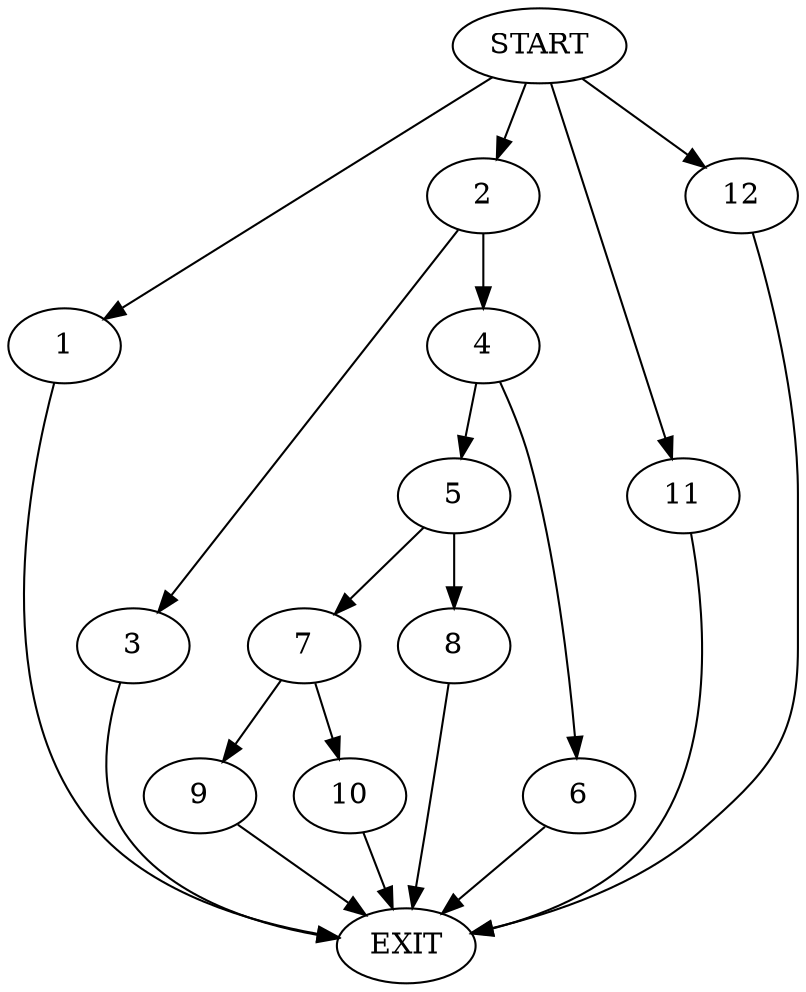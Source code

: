 digraph {
0 [label="START"]
13 [label="EXIT"]
0 -> 1
1 -> 13
0 -> 2
2 -> 3
2 -> 4
3 -> 13
4 -> 5
4 -> 6
6 -> 13
5 -> 7
5 -> 8
8 -> 13
7 -> 9
7 -> 10
10 -> 13
9 -> 13
0 -> 11
11 -> 13
0 -> 12
12 -> 13
}

